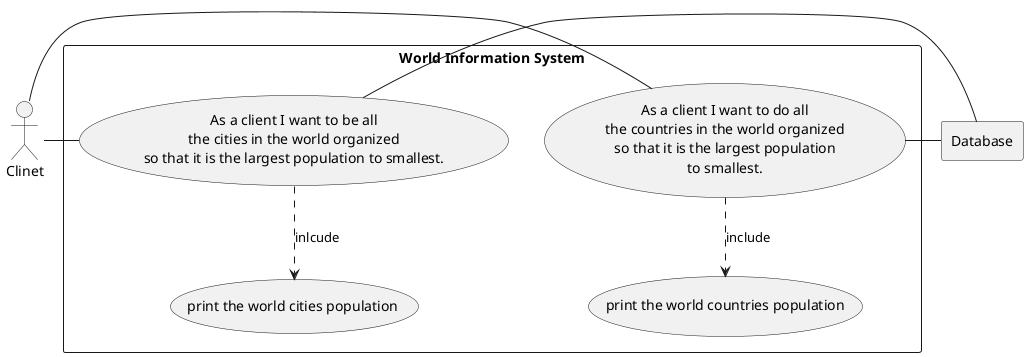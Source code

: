@startuml

actor C1 as "Clinet"

rectangle Database

rectangle "World Information System" {
    usecase UC4 as "As a client I want to do all
    the countries in the world organized
    so that it is the largest population
    to smallest."

    usecase UCa as "print the world countries population"
    usecase UCb as "print the world cities population"


    C1 - UC4
    UC4 ..> UCa : include
    UC4 - Database

    usecase UAE as "As a client I want to be all
                    the cities in the world organized
                    so that it is the largest population to smallest."
    C1 - UAE
    UAE ..>UCb: inlcude
    UAE - Database


}

@enduml